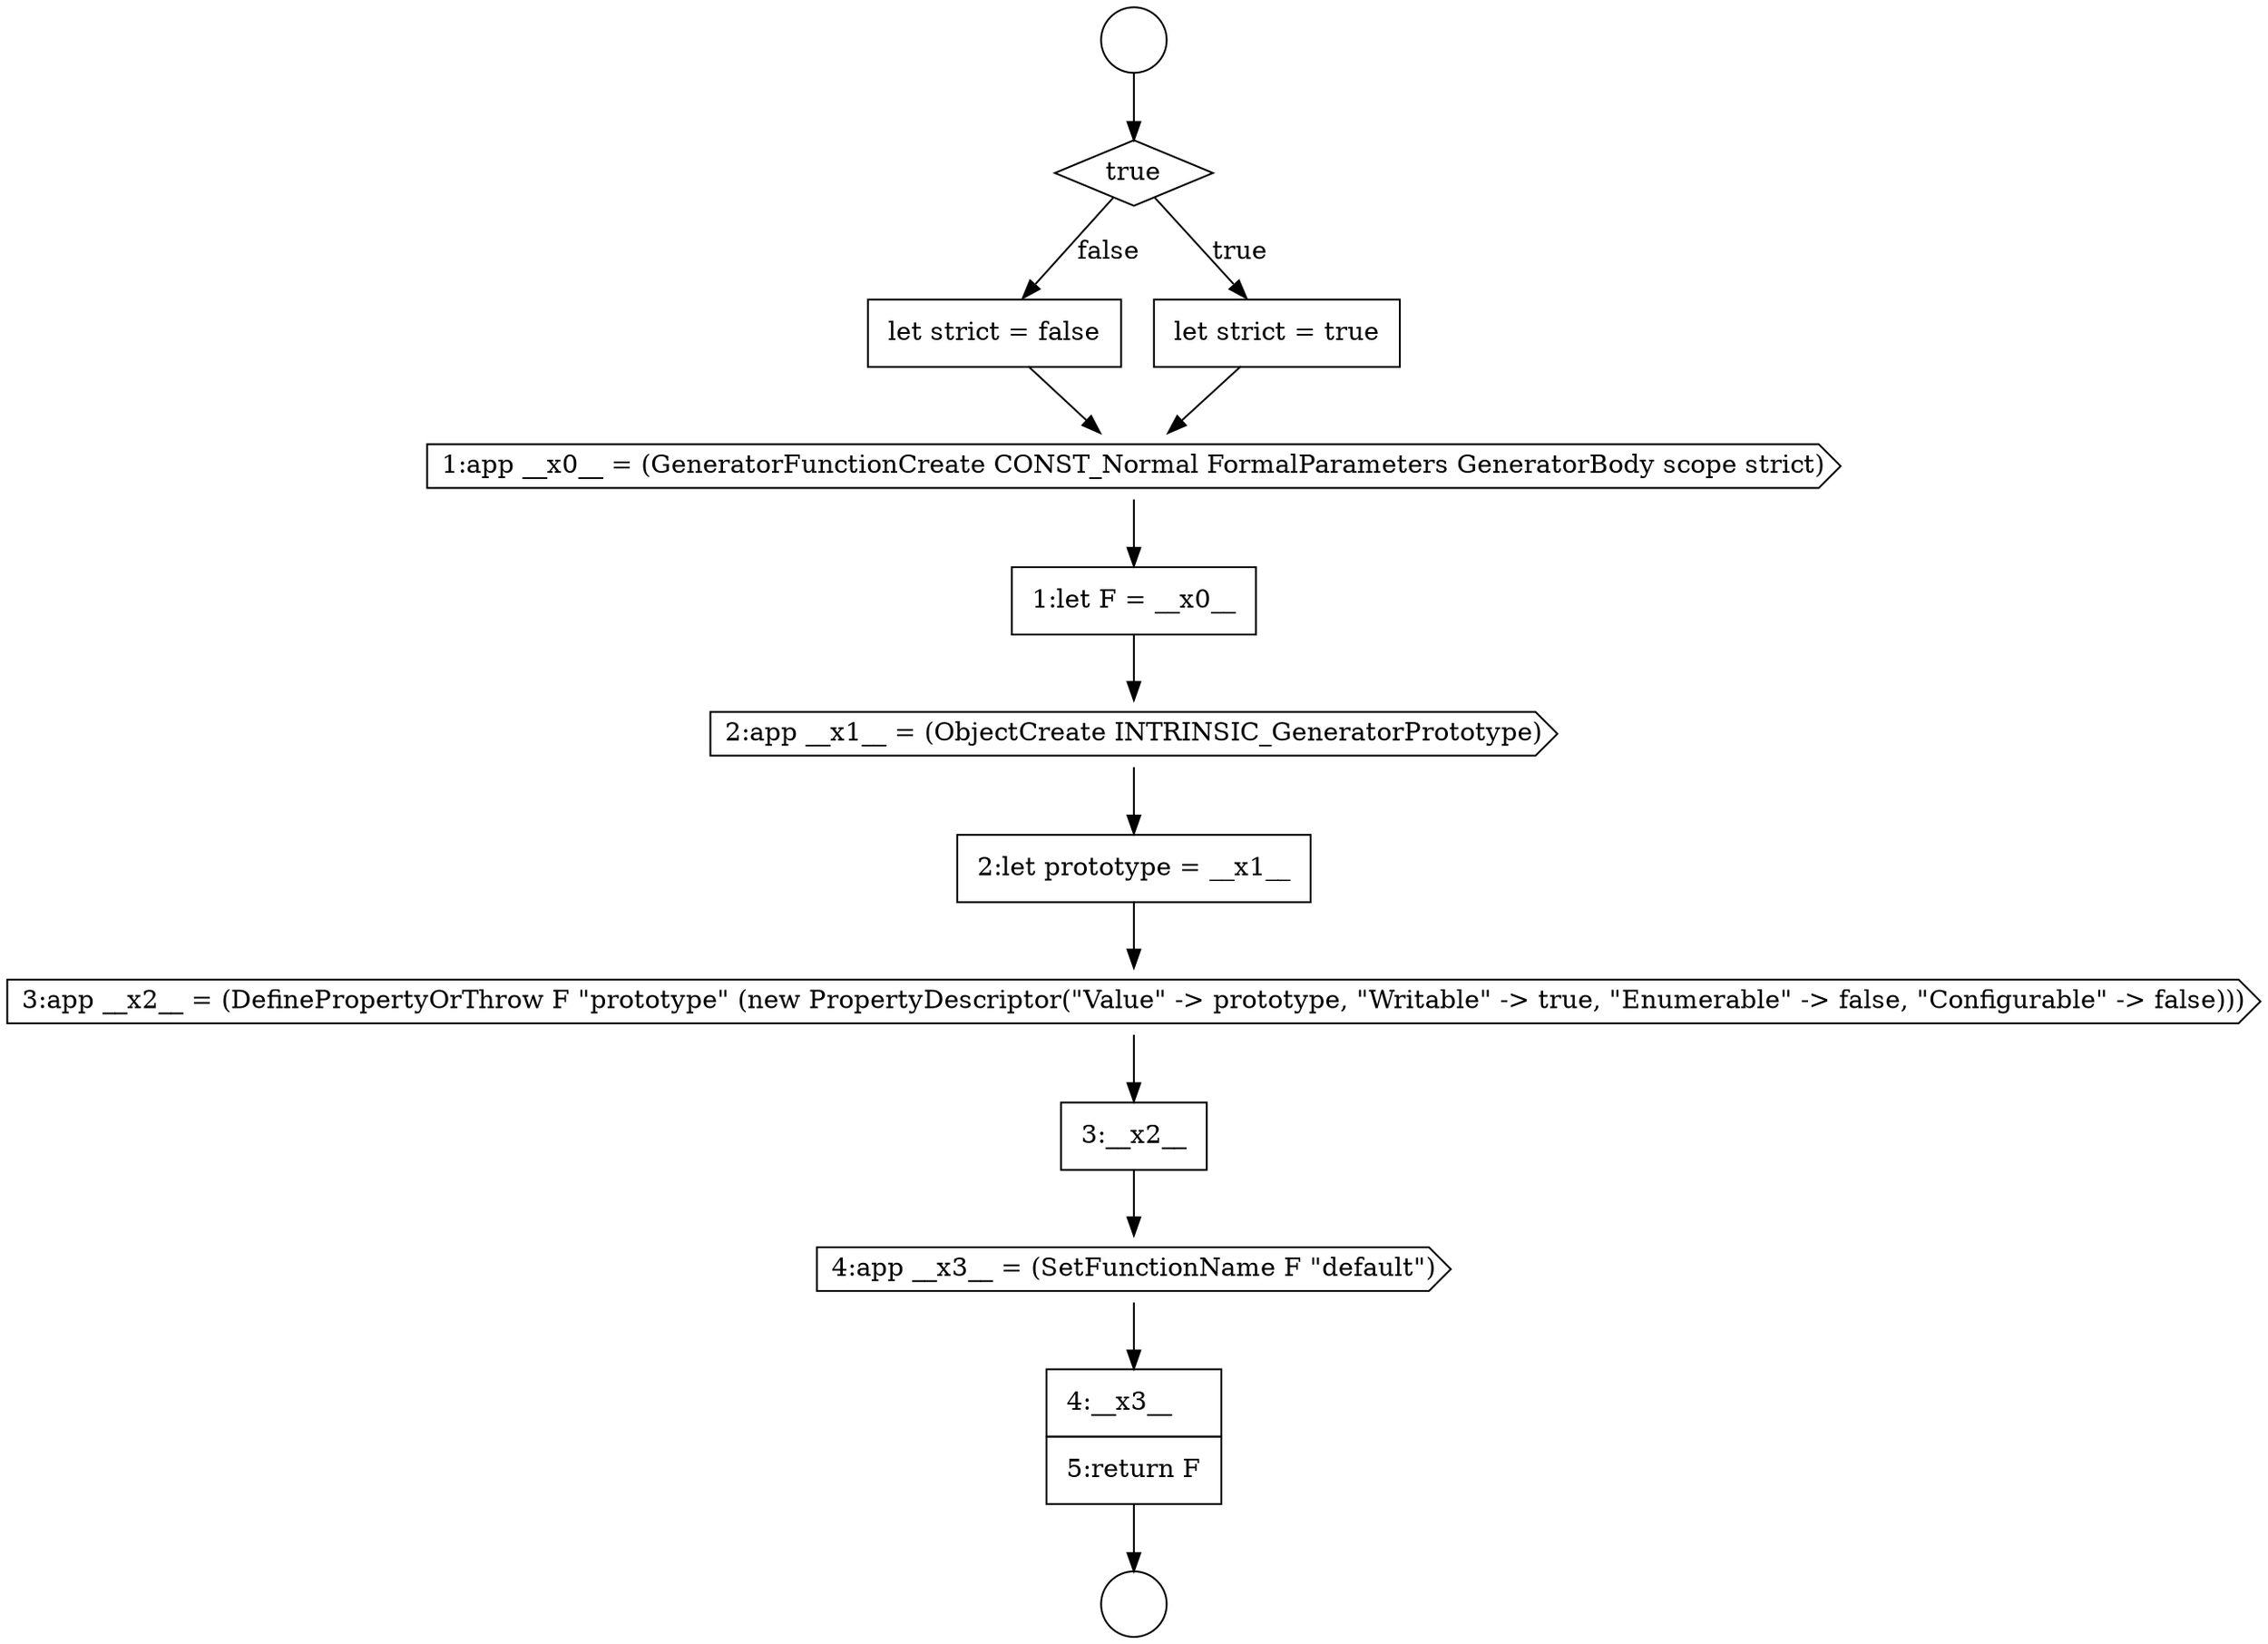 digraph {
  node8398 [shape=none, margin=0, label=<<font color="black">
    <table border="0" cellborder="1" cellspacing="0" cellpadding="10">
      <tr><td align="left">2:let prototype = __x1__</td></tr>
    </table>
  </font>> color="black" fillcolor="white" style=filled]
  node8402 [shape=none, margin=0, label=<<font color="black">
    <table border="0" cellborder="1" cellspacing="0" cellpadding="10">
      <tr><td align="left">4:__x3__</td></tr>
      <tr><td align="left">5:return F</td></tr>
    </table>
  </font>> color="black" fillcolor="white" style=filled]
  node8394 [shape=none, margin=0, label=<<font color="black">
    <table border="0" cellborder="1" cellspacing="0" cellpadding="10">
      <tr><td align="left">let strict = false</td></tr>
    </table>
  </font>> color="black" fillcolor="white" style=filled]
  node8397 [shape=cds, label=<<font color="black">2:app __x1__ = (ObjectCreate INTRINSIC_GeneratorPrototype)</font>> color="black" fillcolor="white" style=filled]
  node8390 [shape=circle label=" " color="black" fillcolor="white" style=filled]
  node8393 [shape=none, margin=0, label=<<font color="black">
    <table border="0" cellborder="1" cellspacing="0" cellpadding="10">
      <tr><td align="left">let strict = true</td></tr>
    </table>
  </font>> color="black" fillcolor="white" style=filled]
  node8399 [shape=cds, label=<<font color="black">3:app __x2__ = (DefinePropertyOrThrow F &quot;prototype&quot; (new PropertyDescriptor(&quot;Value&quot; -&gt; prototype, &quot;Writable&quot; -&gt; true, &quot;Enumerable&quot; -&gt; false, &quot;Configurable&quot; -&gt; false)))</font>> color="black" fillcolor="white" style=filled]
  node8396 [shape=none, margin=0, label=<<font color="black">
    <table border="0" cellborder="1" cellspacing="0" cellpadding="10">
      <tr><td align="left">1:let F = __x0__</td></tr>
    </table>
  </font>> color="black" fillcolor="white" style=filled]
  node8391 [shape=circle label=" " color="black" fillcolor="white" style=filled]
  node8392 [shape=diamond, label=<<font color="black">true</font>> color="black" fillcolor="white" style=filled]
  node8401 [shape=cds, label=<<font color="black">4:app __x3__ = (SetFunctionName F &quot;default&quot;)</font>> color="black" fillcolor="white" style=filled]
  node8400 [shape=none, margin=0, label=<<font color="black">
    <table border="0" cellborder="1" cellspacing="0" cellpadding="10">
      <tr><td align="left">3:__x2__</td></tr>
    </table>
  </font>> color="black" fillcolor="white" style=filled]
  node8395 [shape=cds, label=<<font color="black">1:app __x0__ = (GeneratorFunctionCreate CONST_Normal FormalParameters GeneratorBody scope strict)</font>> color="black" fillcolor="white" style=filled]
  node8398 -> node8399 [ color="black"]
  node8399 -> node8400 [ color="black"]
  node8400 -> node8401 [ color="black"]
  node8392 -> node8393 [label=<<font color="black">true</font>> color="black"]
  node8392 -> node8394 [label=<<font color="black">false</font>> color="black"]
  node8394 -> node8395 [ color="black"]
  node8402 -> node8391 [ color="black"]
  node8397 -> node8398 [ color="black"]
  node8396 -> node8397 [ color="black"]
  node8390 -> node8392 [ color="black"]
  node8401 -> node8402 [ color="black"]
  node8395 -> node8396 [ color="black"]
  node8393 -> node8395 [ color="black"]
}

